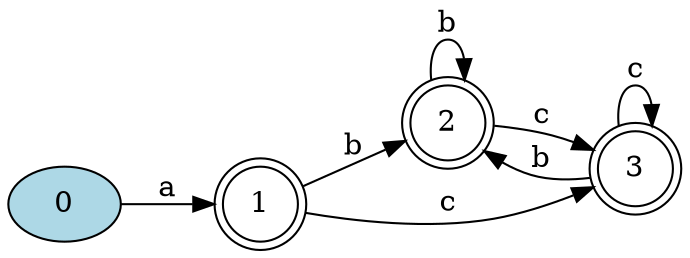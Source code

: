 digraph {
	rankdir=LR;

	1 [shape=doublecircle]
	2 [shape=doublecircle]
	3 [shape=doublecircle]
	0 [style=filled, fillcolor="lightblue"]

	0->1 [label= "a"];
	1->2 [label= "b"];
	1->3 [label= "c"];
	2->2 [label= "b"];
	2->3 [label= "c"];
	3->2 [label= "b"];
	3->3 [label= "c"];
}
